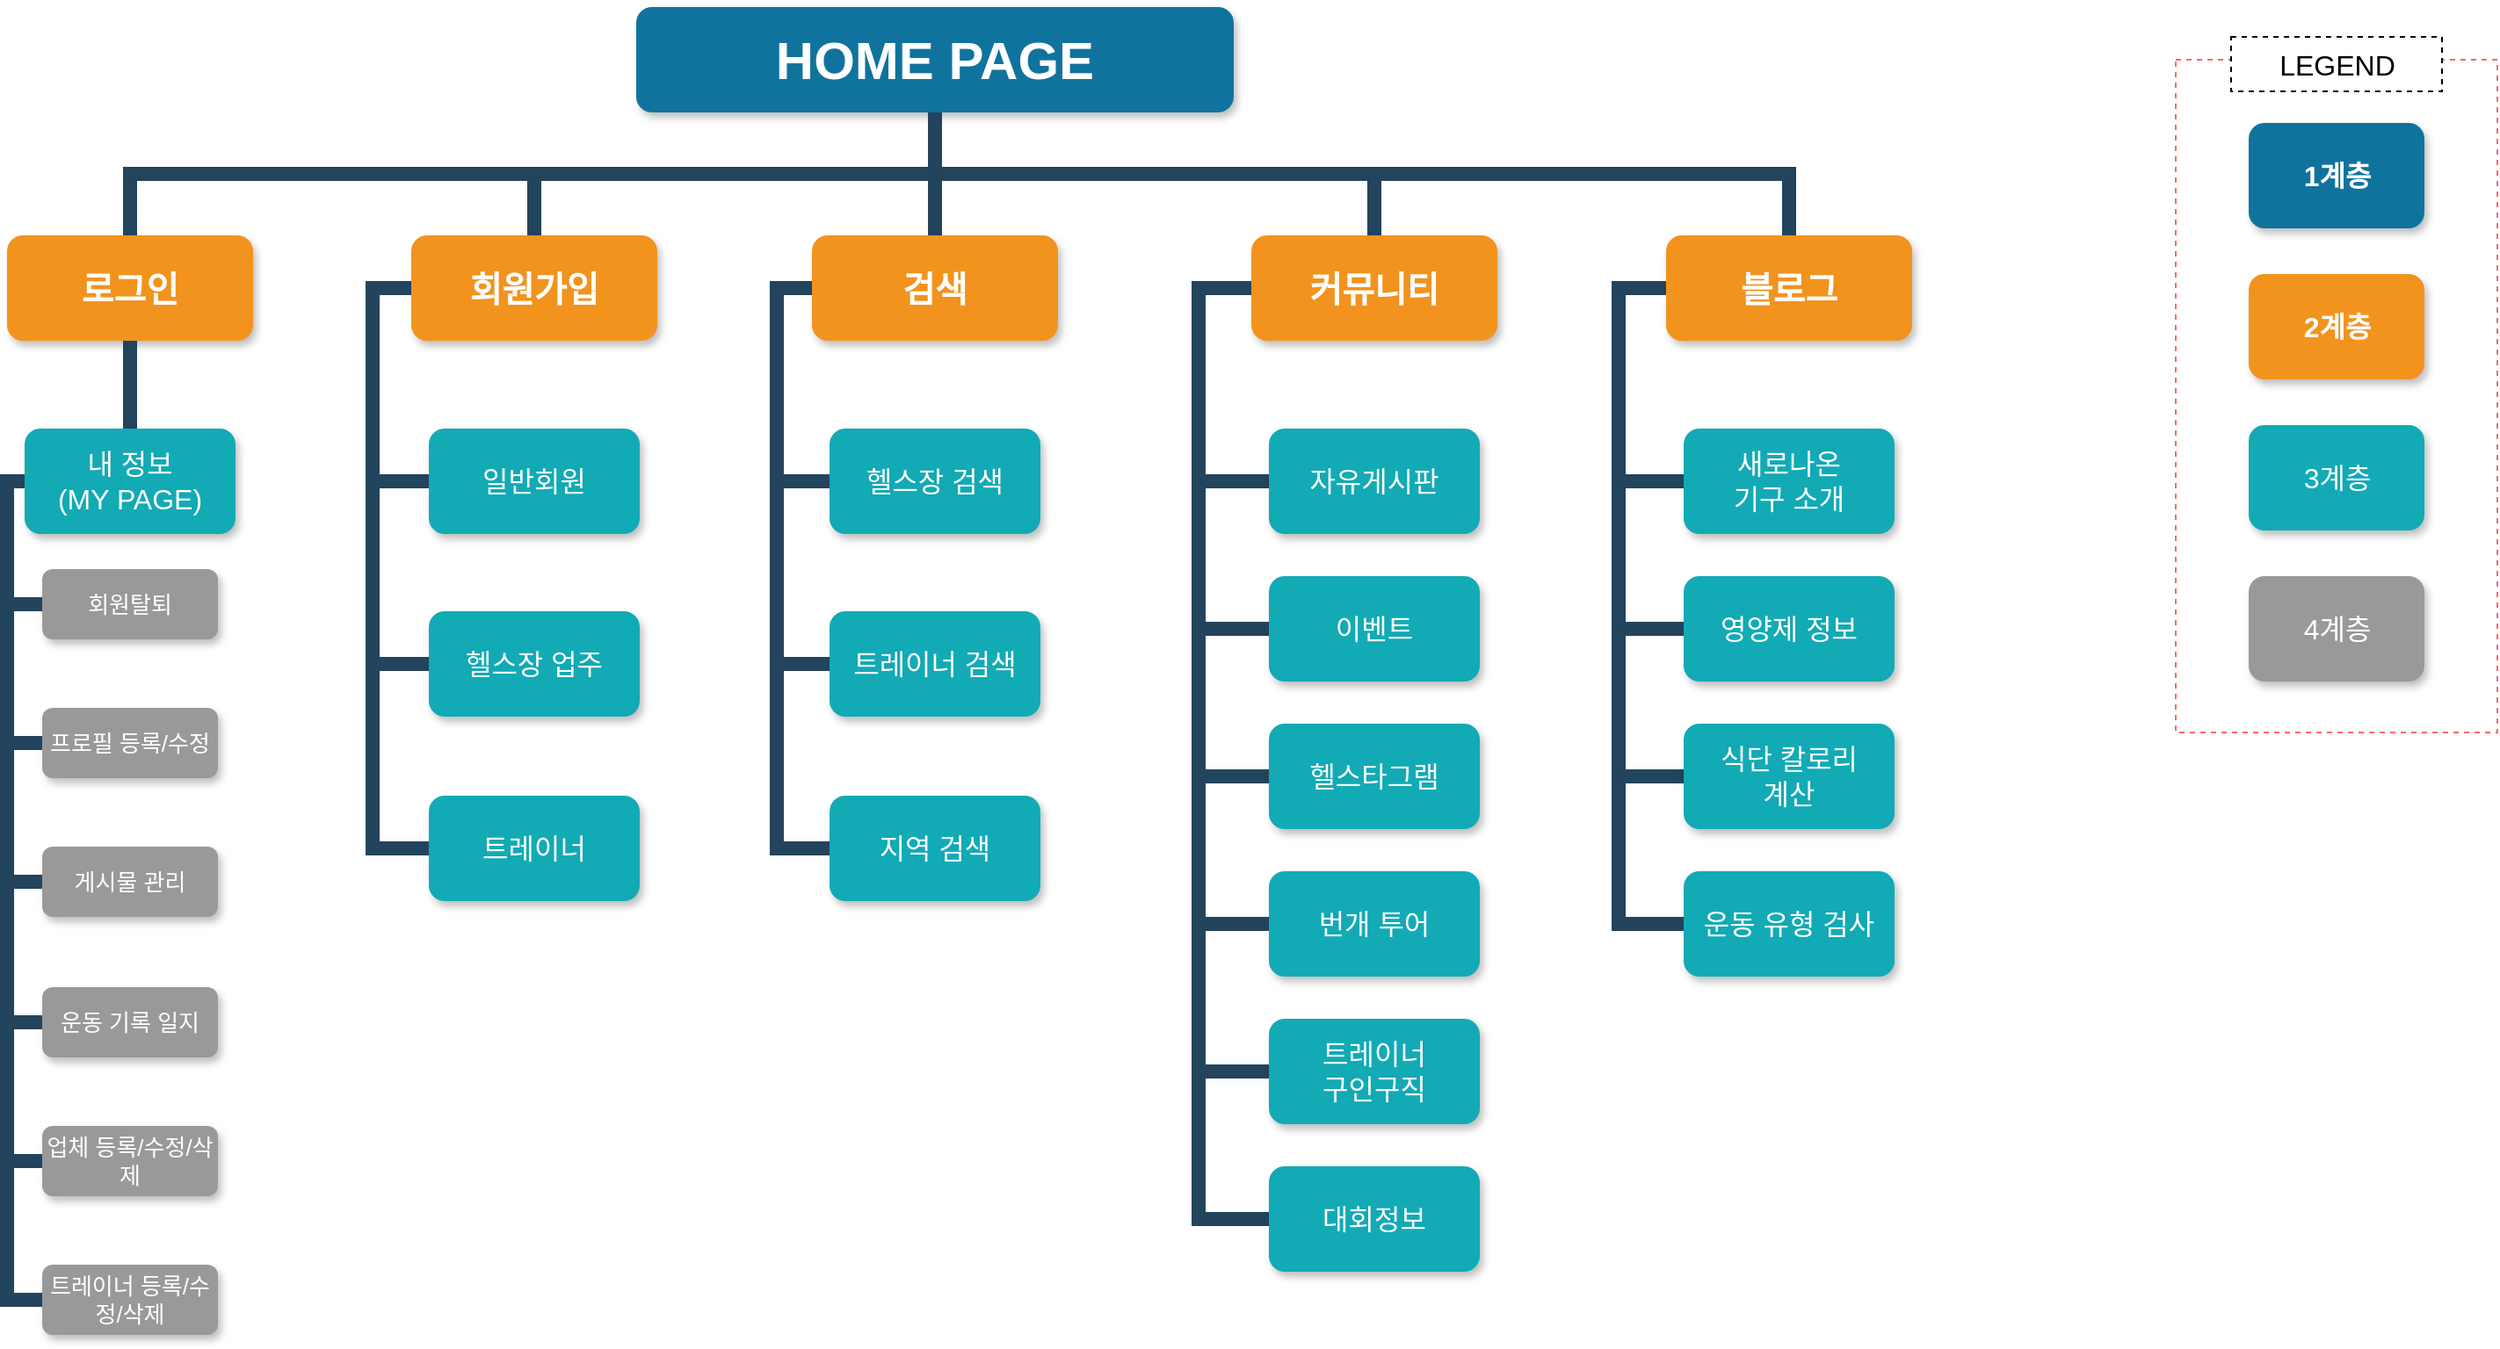 <mxfile version="15.7.3" type="github" pages="2">
  <diagram name="Page-1" id="64c3da0e-402f-94eb-ee01-a36477274f13">
    <mxGraphModel dx="1274" dy="2109" grid="0" gridSize="10" guides="1" tooltips="1" connect="1" arrows="1" fold="1" page="1" pageScale="1" pageWidth="1169" pageHeight="826" background="none" math="0" shadow="0">
      <root>
        <mxCell id="0" />
        <mxCell id="1" parent="0" />
        <mxCell id="2" value="HOME PAGE" style="whiteSpace=wrap;rounded=1;shadow=1;fillColor=#10739E;strokeColor=none;fontColor=#FFFFFF;fontStyle=1;fontSize=30;" parent="1" vertex="1">
          <mxGeometry x="398" y="35" width="340" height="60" as="geometry" />
        </mxCell>
        <mxCell id="229" value="" style="edgeStyle=elbowEdgeStyle;elbow=vertical;rounded=0;fontColor=#000000;endArrow=none;endFill=0;strokeWidth=8;strokeColor=#23445D;" parent="1" source="2" target="3" edge="1">
          <mxGeometry x="40" y="35" width="100" height="100" as="geometry">
            <mxPoint x="170" y="135" as="sourcePoint" />
            <mxPoint x="270" y="35" as="targetPoint" />
          </mxGeometry>
        </mxCell>
        <mxCell id="230" value="" style="edgeStyle=elbowEdgeStyle;elbow=vertical;rounded=0;fontColor=#000000;endArrow=none;endFill=0;strokeWidth=8;strokeColor=#23445D;" parent="1" source="2" target="4" edge="1">
          <mxGeometry x="8" y="35" width="100" height="100" as="geometry">
            <mxPoint x="148" y="145" as="sourcePoint" />
            <mxPoint x="248" y="45" as="targetPoint" />
          </mxGeometry>
        </mxCell>
        <mxCell id="231" value="" style="edgeStyle=elbowEdgeStyle;elbow=vertical;rounded=0;fontColor=#000000;endArrow=none;endFill=0;strokeWidth=8;strokeColor=#23445D;" parent="1" source="2" target="6" edge="1">
          <mxGeometry x="8" y="35" width="100" height="100" as="geometry">
            <mxPoint x="158" y="155" as="sourcePoint" />
            <mxPoint x="258" y="55" as="targetPoint" />
          </mxGeometry>
        </mxCell>
        <mxCell id="232" value="" style="edgeStyle=elbowEdgeStyle;elbow=vertical;rounded=0;fontColor=#000000;endArrow=none;endFill=0;strokeWidth=8;strokeColor=#23445D;" parent="1" source="2" target="7" edge="1">
          <mxGeometry x="8" y="35" width="100" height="100" as="geometry">
            <mxPoint x="168" y="165" as="sourcePoint" />
            <mxPoint x="268" y="65" as="targetPoint" />
          </mxGeometry>
        </mxCell>
        <mxCell id="233" value="" style="edgeStyle=elbowEdgeStyle;elbow=vertical;rounded=0;fontColor=#000000;endArrow=none;endFill=0;strokeWidth=8;strokeColor=#23445D;" parent="1" source="2" target="8" edge="1">
          <mxGeometry x="8" y="35" width="100" height="100" as="geometry">
            <mxPoint x="178" y="175" as="sourcePoint" />
            <mxPoint x="278" y="75" as="targetPoint" />
          </mxGeometry>
        </mxCell>
        <mxCell id="jsKrFUnNUoFfjtstZBAS-243" value="" style="group" vertex="1" connectable="0" parent="1">
          <mxGeometry x="40" y="165.0" width="140" height="626.0" as="geometry" />
        </mxCell>
        <mxCell id="3" value="로그인" style="whiteSpace=wrap;rounded=1;fillColor=#F2931E;strokeColor=none;shadow=1;fontColor=#FFFFFF;fontStyle=1;fontSize=20;" parent="jsKrFUnNUoFfjtstZBAS-243" vertex="1">
          <mxGeometry width="140" height="60" as="geometry" />
        </mxCell>
        <mxCell id="10" value="내 정보&#xa;(MY PAGE)" style="whiteSpace=wrap;rounded=1;fillColor=#12AAB5;strokeColor=none;shadow=1;fontColor=#FFFFFF;fontSize=16;" parent="jsKrFUnNUoFfjtstZBAS-243" vertex="1">
          <mxGeometry x="10" y="110.0" width="120" height="60" as="geometry" />
        </mxCell>
        <mxCell id="23" value="회원탈퇴" style="whiteSpace=wrap;rounded=1;fillColor=#999999;strokeColor=none;shadow=1;fontColor=#FFFFFF;fontStyle=0;fontSize=13;" parent="jsKrFUnNUoFfjtstZBAS-243" vertex="1">
          <mxGeometry x="20" y="190.0" width="100" height="40" as="geometry" />
        </mxCell>
        <mxCell id="24" value="프로필 등록/수정" style="whiteSpace=wrap;rounded=1;fillColor=#999999;strokeColor=none;shadow=1;fontColor=#FFFFFF;fontStyle=0;fontSize=13;" parent="jsKrFUnNUoFfjtstZBAS-243" vertex="1">
          <mxGeometry x="20" y="269.0" width="100" height="40" as="geometry" />
        </mxCell>
        <mxCell id="25" value="게시물 관리" style="whiteSpace=wrap;rounded=1;fillColor=#999999;strokeColor=none;shadow=1;fontColor=#FFFFFF;fontStyle=0;fontSize=13;" parent="jsKrFUnNUoFfjtstZBAS-243" vertex="1">
          <mxGeometry x="20" y="348.0" width="100" height="40" as="geometry" />
        </mxCell>
        <mxCell id="26" value="운동 기록 일지" style="whiteSpace=wrap;rounded=1;fillColor=#999999;strokeColor=none;shadow=1;fontColor=#FFFFFF;fontStyle=0;fontSize=13;" parent="jsKrFUnNUoFfjtstZBAS-243" vertex="1">
          <mxGeometry x="20" y="428.0" width="100" height="40" as="geometry" />
        </mxCell>
        <mxCell id="27" value="업체 등록/수정/삭제" style="whiteSpace=wrap;rounded=1;fillColor=#999999;strokeColor=none;shadow=1;fontColor=#FFFFFF;fontStyle=0;fontSize=13;" parent="jsKrFUnNUoFfjtstZBAS-243" vertex="1">
          <mxGeometry x="20" y="507.0" width="100" height="40" as="geometry" />
        </mxCell>
        <mxCell id="103" value="" style="edgeStyle=elbowEdgeStyle;elbow=vertical;rounded=0;fontColor=#000000;endArrow=none;endFill=0;strokeWidth=8;strokeColor=#23445D;" parent="jsKrFUnNUoFfjtstZBAS-243" source="3" target="10" edge="1">
          <mxGeometry x="320" y="170.0" width="100" height="100" as="geometry">
            <mxPoint x="-140" y="120.0" as="sourcePoint" />
            <mxPoint x="-40" y="20.0" as="targetPoint" />
          </mxGeometry>
        </mxCell>
        <mxCell id="9OUrm7MxRyDZbP5OYTRy-234" value="트레이너 등록/수정/삭제" style="whiteSpace=wrap;rounded=1;fillColor=#999999;strokeColor=none;shadow=1;fontColor=#FFFFFF;fontStyle=0;fontSize=13;" vertex="1" parent="jsKrFUnNUoFfjtstZBAS-243">
          <mxGeometry x="20" y="586.0" width="100" height="40" as="geometry" />
        </mxCell>
        <mxCell id="105" value="" style="edgeStyle=elbowEdgeStyle;elbow=horizontal;rounded=0;fontColor=#000000;endArrow=none;endFill=0;strokeWidth=8;strokeColor=#23445D;" parent="jsKrFUnNUoFfjtstZBAS-243" source="10" target="23" edge="1">
          <mxGeometry x="320" y="170.0" width="100" height="100" as="geometry">
            <mxPoint x="-40" y="280.0" as="sourcePoint" />
            <mxPoint x="60" y="180.0" as="targetPoint" />
            <Array as="points">
              <mxPoint y="180.0" />
            </Array>
          </mxGeometry>
        </mxCell>
        <mxCell id="106" value="" style="edgeStyle=elbowEdgeStyle;elbow=horizontal;rounded=0;fontColor=#000000;endArrow=none;endFill=0;strokeWidth=8;strokeColor=#23445D;" parent="jsKrFUnNUoFfjtstZBAS-243" source="10" target="24" edge="1">
          <mxGeometry x="320" y="170.0" width="100" height="100" as="geometry">
            <mxPoint x="30" y="140.0" as="sourcePoint" />
            <mxPoint x="30" y="240.0" as="targetPoint" />
            <Array as="points">
              <mxPoint y="200.0" />
            </Array>
          </mxGeometry>
        </mxCell>
        <mxCell id="110" value="" style="edgeStyle=elbowEdgeStyle;elbow=horizontal;rounded=0;fontColor=#000000;endArrow=none;endFill=0;strokeWidth=8;strokeColor=#23445D;" parent="jsKrFUnNUoFfjtstZBAS-243" source="10" target="25" edge="1">
          <mxGeometry x="320" y="170.0" width="100" height="100" as="geometry">
            <mxPoint x="60" y="170.0" as="sourcePoint" />
            <mxPoint x="60" y="270.0" as="targetPoint" />
            <Array as="points">
              <mxPoint y="230.0" />
            </Array>
          </mxGeometry>
        </mxCell>
        <mxCell id="109" value="" style="edgeStyle=elbowEdgeStyle;elbow=horizontal;rounded=0;fontColor=#000000;endArrow=none;endFill=0;strokeWidth=8;strokeColor=#23445D;" parent="jsKrFUnNUoFfjtstZBAS-243" source="10" target="26" edge="1">
          <mxGeometry x="320" y="170.0" width="100" height="100" as="geometry">
            <mxPoint x="50" y="160.0" as="sourcePoint" />
            <mxPoint x="50" y="260.0" as="targetPoint" />
            <Array as="points">
              <mxPoint y="210.0" />
            </Array>
          </mxGeometry>
        </mxCell>
        <mxCell id="107" value="" style="edgeStyle=elbowEdgeStyle;elbow=horizontal;rounded=0;fontColor=#000000;endArrow=none;endFill=0;strokeWidth=8;strokeColor=#23445D;" parent="jsKrFUnNUoFfjtstZBAS-243" source="10" target="27" edge="1">
          <mxGeometry x="320" y="170.0" width="100" height="100" as="geometry">
            <mxPoint x="30" y="140.0" as="sourcePoint" />
            <mxPoint x="30" y="240.0" as="targetPoint" />
            <Array as="points">
              <mxPoint y="340.0" />
            </Array>
          </mxGeometry>
        </mxCell>
        <mxCell id="9OUrm7MxRyDZbP5OYTRy-235" value="" style="edgeStyle=elbowEdgeStyle;elbow=horizontal;rounded=0;fontColor=#000000;endArrow=none;endFill=0;strokeWidth=8;strokeColor=#23445D;exitX=0;exitY=0.5;exitDx=0;exitDy=0;entryX=0;entryY=0.5;entryDx=0;entryDy=0;" edge="1" parent="jsKrFUnNUoFfjtstZBAS-243" source="10" target="9OUrm7MxRyDZbP5OYTRy-234">
          <mxGeometry x="320" y="170.0" width="100" height="100" as="geometry">
            <mxPoint x="20.0" y="176.0" as="sourcePoint" />
            <mxPoint x="20.0" y="596.0" as="targetPoint" />
            <Array as="points">
              <mxPoint y="396.0" />
            </Array>
          </mxGeometry>
        </mxCell>
        <mxCell id="jsKrFUnNUoFfjtstZBAS-244" value="" style="group" vertex="1" connectable="0" parent="1">
          <mxGeometry x="248" y="165.0" width="162" height="379.0" as="geometry" />
        </mxCell>
        <mxCell id="4" value="회원가입" style="whiteSpace=wrap;rounded=1;fillColor=#F2931E;strokeColor=none;shadow=1;fontColor=#FFFFFF;fontStyle=1;fontSize=20;" parent="jsKrFUnNUoFfjtstZBAS-244" vertex="1">
          <mxGeometry x="22" width="140" height="60" as="geometry" />
        </mxCell>
        <mxCell id="43" value="일반회원" style="whiteSpace=wrap;rounded=1;fillColor=#12AAB5;strokeColor=none;shadow=1;fontColor=#FFFFFF;fontSize=16;" parent="jsKrFUnNUoFfjtstZBAS-244" vertex="1">
          <mxGeometry x="32" y="110.0" width="120" height="60" as="geometry" />
        </mxCell>
        <mxCell id="44" value="트레이너" style="whiteSpace=wrap;rounded=1;fillColor=#12AAB5;strokeColor=none;shadow=1;fontColor=#FFFFFF;fontSize=16;" parent="jsKrFUnNUoFfjtstZBAS-244" vertex="1">
          <mxGeometry x="32" y="319.0" width="120" height="60" as="geometry" />
        </mxCell>
        <mxCell id="116" value="" style="edgeStyle=elbowEdgeStyle;elbow=vertical;rounded=0;fontColor=#000000;endArrow=none;endFill=0;strokeWidth=8;strokeColor=#23445D;exitX=0;exitY=0.5;exitDx=0;exitDy=0;entryX=0;entryY=0.5;entryDx=0;entryDy=0;" parent="jsKrFUnNUoFfjtstZBAS-244" source="4" target="43" edge="1">
          <mxGeometry width="100" height="100" as="geometry">
            <mxPoint x="-218" y="70.0" as="sourcePoint" />
            <mxPoint x="-318" y="140.0" as="targetPoint" />
            <Array as="points">
              <mxPoint y="85.0" />
            </Array>
          </mxGeometry>
        </mxCell>
        <mxCell id="117" value="" style="edgeStyle=elbowEdgeStyle;elbow=vertical;rounded=0;fontColor=#000000;endArrow=none;endFill=0;strokeWidth=8;strokeColor=#23445D;exitX=0;exitY=0.5;exitDx=0;exitDy=0;entryX=0;entryY=0.5;entryDx=0;entryDy=0;" parent="jsKrFUnNUoFfjtstZBAS-244" source="4" target="44" edge="1">
          <mxGeometry width="100" height="100" as="geometry">
            <mxPoint x="-218" y="70.0" as="sourcePoint" />
            <mxPoint x="-118" y="140.0" as="targetPoint" />
            <Array as="points">
              <mxPoint y="200.0" />
            </Array>
          </mxGeometry>
        </mxCell>
        <mxCell id="9OUrm7MxRyDZbP5OYTRy-240" value="헬스장 업주" style="whiteSpace=wrap;rounded=1;fillColor=#12AAB5;strokeColor=none;shadow=1;fontColor=#FFFFFF;fontSize=16;" vertex="1" parent="jsKrFUnNUoFfjtstZBAS-244">
          <mxGeometry x="32" y="214.0" width="120" height="60" as="geometry" />
        </mxCell>
        <mxCell id="9OUrm7MxRyDZbP5OYTRy-242" value="" style="edgeStyle=elbowEdgeStyle;elbow=vertical;rounded=0;fontColor=#000000;endArrow=none;endFill=0;strokeWidth=8;strokeColor=#23445D;exitX=0;exitY=0.5;exitDx=0;exitDy=0;entryX=0;entryY=0.5;entryDx=0;entryDy=0;" edge="1" parent="jsKrFUnNUoFfjtstZBAS-244" source="4" target="9OUrm7MxRyDZbP5OYTRy-240">
          <mxGeometry width="100" height="100" as="geometry">
            <mxPoint x="102" y="70.0" as="sourcePoint" />
            <mxPoint x="252.0" y="140.0" as="targetPoint" />
            <Array as="points">
              <mxPoint y="138.0" />
            </Array>
          </mxGeometry>
        </mxCell>
        <mxCell id="jsKrFUnNUoFfjtstZBAS-245" value="" style="group" vertex="1" connectable="0" parent="1">
          <mxGeometry x="477" y="165.0" width="161" height="379.0" as="geometry" />
        </mxCell>
        <mxCell id="6" value="검색" style="whiteSpace=wrap;rounded=1;fillColor=#F2931E;strokeColor=none;shadow=1;fontColor=#FFFFFF;fontStyle=1;fontSize=20;" parent="jsKrFUnNUoFfjtstZBAS-245" vertex="1">
          <mxGeometry x="21" width="140" height="60" as="geometry" />
        </mxCell>
        <mxCell id="133" value="헬스장 검색" style="whiteSpace=wrap;rounded=1;fillColor=#12AAB5;strokeColor=none;shadow=1;fontColor=#FFFFFF;fontSize=16;" parent="jsKrFUnNUoFfjtstZBAS-245" vertex="1">
          <mxGeometry x="31" y="110.0" width="120" height="60" as="geometry" />
        </mxCell>
        <mxCell id="134" value="지역 검색" style="whiteSpace=wrap;rounded=1;fillColor=#12AAB5;strokeColor=none;shadow=1;fontColor=#FFFFFF;fontSize=16;" parent="jsKrFUnNUoFfjtstZBAS-245" vertex="1">
          <mxGeometry x="31" y="319.0" width="120" height="60" as="geometry" />
        </mxCell>
        <mxCell id="221" value="" style="edgeStyle=elbowEdgeStyle;elbow=vertical;rounded=0;fontColor=#000000;endArrow=none;endFill=0;strokeWidth=8;strokeColor=#23445D;entryX=0;entryY=0.5;entryDx=0;entryDy=0;exitX=0;exitY=0.5;exitDx=0;exitDy=0;" parent="jsKrFUnNUoFfjtstZBAS-245" source="6" target="133" edge="1">
          <mxGeometry width="100" height="100" relative="1" as="geometry">
            <mxPoint x="-99" y="100.0" as="sourcePoint" />
            <mxPoint x="1" y="1.99e-13" as="targetPoint" />
            <Array as="points">
              <mxPoint x="1" y="80.0" />
              <mxPoint y="90.0" />
            </Array>
          </mxGeometry>
        </mxCell>
        <mxCell id="222" value="" style="edgeStyle=elbowEdgeStyle;elbow=vertical;rounded=0;fontColor=#000000;endArrow=none;endFill=0;strokeWidth=8;strokeColor=#23445D;exitX=0;exitY=0.5;exitDx=0;exitDy=0;entryX=0;entryY=0.5;entryDx=0;entryDy=0;" parent="jsKrFUnNUoFfjtstZBAS-245" source="6" target="134" edge="1">
          <mxGeometry width="100" height="100" relative="1" as="geometry">
            <mxPoint x="151" y="110.0" as="sourcePoint" />
            <mxPoint x="251" y="10.0" as="targetPoint" />
            <Array as="points">
              <mxPoint x="1" y="160.0" />
              <mxPoint x="1" y="169.0" />
            </Array>
          </mxGeometry>
        </mxCell>
        <mxCell id="9OUrm7MxRyDZbP5OYTRy-247" value="트레이너 검색" style="whiteSpace=wrap;rounded=1;fillColor=#12AAB5;strokeColor=none;shadow=1;fontColor=#FFFFFF;fontSize=16;" vertex="1" parent="jsKrFUnNUoFfjtstZBAS-245">
          <mxGeometry x="31" y="214.0" width="120" height="60" as="geometry" />
        </mxCell>
        <mxCell id="9OUrm7MxRyDZbP5OYTRy-248" value="" style="edgeStyle=elbowEdgeStyle;elbow=vertical;rounded=0;fontColor=#000000;endArrow=none;endFill=0;strokeWidth=8;strokeColor=#23445D;exitX=0;exitY=0.5;exitDx=0;exitDy=0;entryX=0;entryY=0.5;entryDx=0;entryDy=0;" edge="1" parent="jsKrFUnNUoFfjtstZBAS-245" source="6" target="9OUrm7MxRyDZbP5OYTRy-247">
          <mxGeometry width="100" height="100" relative="1" as="geometry">
            <mxPoint x="61" y="60.0" as="sourcePoint" />
            <mxPoint x="61.0" y="130.0" as="targetPoint" />
            <Array as="points">
              <mxPoint x="1" y="120.0" />
              <mxPoint x="1" y="62.0" />
              <mxPoint y="91.0" />
              <mxPoint y="98.0" />
              <mxPoint y="132.0" />
            </Array>
          </mxGeometry>
        </mxCell>
        <mxCell id="jsKrFUnNUoFfjtstZBAS-246" value="" style="group" vertex="1" connectable="0" parent="1">
          <mxGeometry x="718" y="165.0" width="170" height="590.0" as="geometry" />
        </mxCell>
        <mxCell id="7" value="커뮤니티" style="whiteSpace=wrap;rounded=1;fillColor=#F2931E;strokeColor=none;shadow=1;fontColor=#FFFFFF;fontStyle=1;fontSize=20;" parent="jsKrFUnNUoFfjtstZBAS-246" vertex="1">
          <mxGeometry x="30" width="140" height="60" as="geometry" />
        </mxCell>
        <mxCell id="167" value="" style="edgeStyle=elbowEdgeStyle;elbow=horizontal;rounded=0;fontColor=#000000;endArrow=none;endFill=0;strokeWidth=8;strokeColor=#23445D;entryX=0;entryY=0.5;entryDx=0;entryDy=0;exitX=0;exitY=0.5;exitDx=0;exitDy=0;" parent="jsKrFUnNUoFfjtstZBAS-246" source="7" target="9OUrm7MxRyDZbP5OYTRy-249" edge="1">
          <mxGeometry width="100" height="100" as="geometry">
            <mxPoint x="20" y="160.0" as="sourcePoint" />
            <mxPoint x="40" y="260.0" as="targetPoint" />
            <Array as="points">
              <mxPoint y="200.0" />
            </Array>
          </mxGeometry>
        </mxCell>
        <mxCell id="168" value="" style="edgeStyle=elbowEdgeStyle;elbow=horizontal;rounded=0;fontColor=#000000;endArrow=none;endFill=0;strokeWidth=8;strokeColor=#23445D;entryX=0;entryY=0.5;entryDx=0;entryDy=0;exitX=0;exitY=0.5;exitDx=0;exitDy=0;" parent="jsKrFUnNUoFfjtstZBAS-246" source="7" target="9OUrm7MxRyDZbP5OYTRy-253" edge="1">
          <mxGeometry width="100" height="100" as="geometry">
            <mxPoint x="30" y="160.0" as="sourcePoint" />
            <mxPoint x="40" y="340.0" as="targetPoint" />
            <Array as="points">
              <mxPoint y="250.0" />
            </Array>
          </mxGeometry>
        </mxCell>
        <mxCell id="169" value="" style="edgeStyle=elbowEdgeStyle;elbow=horizontal;rounded=0;fontColor=#000000;endArrow=none;endFill=0;strokeWidth=8;strokeColor=#23445D;exitX=0;exitY=0.5;exitDx=0;exitDy=0;entryX=0;entryY=0.5;entryDx=0;entryDy=0;" parent="jsKrFUnNUoFfjtstZBAS-246" source="7" target="9OUrm7MxRyDZbP5OYTRy-252" edge="1">
          <mxGeometry width="100" height="100" as="geometry">
            <mxPoint x="30" y="160.0" as="sourcePoint" />
            <mxPoint x="40" y="580.0" as="targetPoint" />
            <Array as="points">
              <mxPoint y="380.0" />
            </Array>
          </mxGeometry>
        </mxCell>
        <mxCell id="170" value="" style="edgeStyle=elbowEdgeStyle;elbow=horizontal;rounded=0;fontColor=#000000;endArrow=none;endFill=0;strokeWidth=8;strokeColor=#23445D;exitX=0;exitY=0.5;exitDx=0;exitDy=0;entryX=0;entryY=0.5;entryDx=0;entryDy=0;" parent="jsKrFUnNUoFfjtstZBAS-246" source="7" target="9OUrm7MxRyDZbP5OYTRy-251" edge="1">
          <mxGeometry width="100" height="100" as="geometry">
            <mxPoint x="30" y="160.0" as="sourcePoint" />
            <mxPoint x="40" y="500.0" as="targetPoint" />
            <Array as="points">
              <mxPoint y="330.0" />
            </Array>
          </mxGeometry>
        </mxCell>
        <mxCell id="171" value="" style="edgeStyle=elbowEdgeStyle;elbow=horizontal;rounded=0;fontColor=#000000;endArrow=none;endFill=0;strokeWidth=8;strokeColor=#23445D;exitX=0;exitY=0.5;exitDx=0;exitDy=0;entryX=0;entryY=0.5;entryDx=0;entryDy=0;" parent="jsKrFUnNUoFfjtstZBAS-246" source="7" target="9OUrm7MxRyDZbP5OYTRy-250" edge="1">
          <mxGeometry width="100" height="100" as="geometry">
            <mxPoint x="30" y="160.0" as="sourcePoint" />
            <mxPoint x="40" y="420.0" as="targetPoint" />
            <Array as="points">
              <mxPoint y="300.0" />
            </Array>
          </mxGeometry>
        </mxCell>
        <mxCell id="223" value="" style="edgeStyle=elbowEdgeStyle;elbow=vertical;rounded=0;fontColor=#000000;endArrow=none;endFill=0;strokeWidth=8;strokeColor=#23445D;exitX=0;exitY=0.5;exitDx=0;exitDy=0;entryX=0;entryY=0.5;entryDx=0;entryDy=0;" parent="jsKrFUnNUoFfjtstZBAS-246" source="7" target="155" edge="1">
          <mxGeometry width="100" height="100" as="geometry">
            <mxPoint x="100" y="130.0" as="sourcePoint" />
            <mxPoint y="20.0" as="targetPoint" />
            <Array as="points">
              <mxPoint y="90.0" />
            </Array>
          </mxGeometry>
        </mxCell>
        <mxCell id="155" value="자유게시판" style="whiteSpace=wrap;rounded=1;fillColor=#12AAB5;strokeColor=none;shadow=1;fontColor=#FFFFFF;fontSize=16;" parent="jsKrFUnNUoFfjtstZBAS-246" vertex="1">
          <mxGeometry x="40" y="110.0" width="120" height="60" as="geometry" />
        </mxCell>
        <mxCell id="9OUrm7MxRyDZbP5OYTRy-249" value="이벤트" style="whiteSpace=wrap;rounded=1;fillColor=#12AAB5;strokeColor=none;shadow=1;fontColor=#FFFFFF;fontSize=16;" vertex="1" parent="jsKrFUnNUoFfjtstZBAS-246">
          <mxGeometry x="40" y="194.0" width="120" height="60" as="geometry" />
        </mxCell>
        <mxCell id="9OUrm7MxRyDZbP5OYTRy-250" value="번개 투어" style="whiteSpace=wrap;rounded=1;fillColor=#12AAB5;strokeColor=none;shadow=1;fontColor=#FFFFFF;fontSize=16;" vertex="1" parent="jsKrFUnNUoFfjtstZBAS-246">
          <mxGeometry x="40" y="362.0" width="120" height="60" as="geometry" />
        </mxCell>
        <mxCell id="9OUrm7MxRyDZbP5OYTRy-251" value="트레이너&#xa;구인구직" style="whiteSpace=wrap;rounded=1;fillColor=#12AAB5;strokeColor=none;shadow=1;fontColor=#FFFFFF;fontSize=16;" vertex="1" parent="jsKrFUnNUoFfjtstZBAS-246">
          <mxGeometry x="40" y="446.0" width="120" height="60" as="geometry" />
        </mxCell>
        <mxCell id="9OUrm7MxRyDZbP5OYTRy-252" value="대회정보" style="whiteSpace=wrap;rounded=1;fillColor=#12AAB5;strokeColor=none;shadow=1;fontColor=#FFFFFF;fontSize=16;" vertex="1" parent="jsKrFUnNUoFfjtstZBAS-246">
          <mxGeometry x="40" y="530.0" width="120" height="60" as="geometry" />
        </mxCell>
        <mxCell id="9OUrm7MxRyDZbP5OYTRy-253" value="헬스타그램" style="whiteSpace=wrap;rounded=1;fillColor=#12AAB5;strokeColor=none;shadow=1;fontColor=#FFFFFF;fontSize=16;" vertex="1" parent="jsKrFUnNUoFfjtstZBAS-246">
          <mxGeometry x="40" y="278.0" width="120" height="60" as="geometry" />
        </mxCell>
        <mxCell id="jsKrFUnNUoFfjtstZBAS-258" value="" style="group" vertex="1" connectable="0" parent="1">
          <mxGeometry x="1274" y="52" width="183" height="396" as="geometry" />
        </mxCell>
        <mxCell id="jsKrFUnNUoFfjtstZBAS-251" value="1계층" style="whiteSpace=wrap;rounded=1;shadow=1;fillColor=#10739E;strokeColor=none;fontColor=#FFFFFF;fontStyle=1;fontSize=16;" vertex="1" parent="jsKrFUnNUoFfjtstZBAS-258">
          <mxGeometry x="41.5" y="49" width="100" height="60" as="geometry" />
        </mxCell>
        <mxCell id="jsKrFUnNUoFfjtstZBAS-252" value="2계층" style="whiteSpace=wrap;rounded=1;fillColor=#F2931E;strokeColor=none;shadow=1;fontColor=#FFFFFF;fontStyle=1;fontSize=16;" vertex="1" parent="jsKrFUnNUoFfjtstZBAS-258">
          <mxGeometry x="41.5" y="135" width="100" height="60" as="geometry" />
        </mxCell>
        <mxCell id="jsKrFUnNUoFfjtstZBAS-253" value="3계층" style="whiteSpace=wrap;rounded=1;fillColor=#12AAB5;strokeColor=none;shadow=1;fontColor=#FFFFFF;fontSize=16;" vertex="1" parent="jsKrFUnNUoFfjtstZBAS-258">
          <mxGeometry x="41.5" y="221" width="100" height="60" as="geometry" />
        </mxCell>
        <mxCell id="jsKrFUnNUoFfjtstZBAS-255" value="4계층" style="whiteSpace=wrap;rounded=1;fillColor=#999999;strokeColor=none;shadow=1;fontColor=#FFFFFF;fontStyle=0;fontSize=16;" vertex="1" parent="jsKrFUnNUoFfjtstZBAS-258">
          <mxGeometry x="41.5" y="307.0" width="100" height="60" as="geometry" />
        </mxCell>
        <mxCell id="jsKrFUnNUoFfjtstZBAS-256" value="" style="rounded=0;whiteSpace=wrap;html=1;fontSize=16;fillColor=none;dashed=1;strokeColor=#FF6666;" vertex="1" parent="jsKrFUnNUoFfjtstZBAS-258">
          <mxGeometry y="13" width="183" height="383" as="geometry" />
        </mxCell>
        <mxCell id="jsKrFUnNUoFfjtstZBAS-257" value="LEGEND" style="rounded=0;whiteSpace=wrap;html=1;dashed=1;fontSize=16;fillColor=default;" vertex="1" parent="jsKrFUnNUoFfjtstZBAS-258">
          <mxGeometry x="31.5" width="120" height="31" as="geometry" />
        </mxCell>
        <mxCell id="jsKrFUnNUoFfjtstZBAS-260" value="" style="group" vertex="1" connectable="0" parent="1">
          <mxGeometry x="957" y="165.0" width="167" height="422.0" as="geometry" />
        </mxCell>
        <mxCell id="8" value="블로그" style="whiteSpace=wrap;rounded=1;fillColor=#F2931E;strokeColor=none;shadow=1;fontColor=#FFFFFF;fontStyle=1;fontSize=20;" parent="jsKrFUnNUoFfjtstZBAS-260" vertex="1">
          <mxGeometry x="27" width="140" height="60" as="geometry" />
        </mxCell>
        <mxCell id="9OUrm7MxRyDZbP5OYTRy-255" value="" style="edgeStyle=elbowEdgeStyle;elbow=horizontal;rounded=0;fontColor=#000000;endArrow=none;endFill=0;strokeWidth=8;strokeColor=#23445D;entryX=0;entryY=0.5;entryDx=0;entryDy=0;exitX=0;exitY=0.5;exitDx=0;exitDy=0;" edge="1" parent="jsKrFUnNUoFfjtstZBAS-260" target="9OUrm7MxRyDZbP5OYTRy-263" source="8">
          <mxGeometry x="-320" width="100" height="100" as="geometry">
            <mxPoint x="80" y="30.0" as="sourcePoint" />
            <mxPoint x="40" y="280.0" as="targetPoint" />
            <Array as="points">
              <mxPoint y="220.0" />
            </Array>
          </mxGeometry>
        </mxCell>
        <mxCell id="9OUrm7MxRyDZbP5OYTRy-256" value="" style="edgeStyle=elbowEdgeStyle;elbow=horizontal;rounded=0;fontColor=#000000;endArrow=none;endFill=0;strokeWidth=8;strokeColor=#23445D;entryX=0;entryY=0.5;entryDx=0;entryDy=0;exitX=0;exitY=0.5;exitDx=0;exitDy=0;" edge="1" parent="jsKrFUnNUoFfjtstZBAS-260" target="9OUrm7MxRyDZbP5OYTRy-267" source="8">
          <mxGeometry x="-320" width="100" height="100" as="geometry">
            <mxPoint x="80" y="30.0" as="sourcePoint" />
            <mxPoint x="40" y="360.0" as="targetPoint" />
            <Array as="points">
              <mxPoint y="270.0" />
            </Array>
          </mxGeometry>
        </mxCell>
        <mxCell id="9OUrm7MxRyDZbP5OYTRy-259" value="" style="edgeStyle=elbowEdgeStyle;elbow=horizontal;rounded=0;fontColor=#000000;endArrow=none;endFill=0;strokeWidth=8;strokeColor=#23445D;entryX=0;entryY=0.5;entryDx=0;entryDy=0;exitX=0;exitY=0.5;exitDx=0;exitDy=0;" edge="1" parent="jsKrFUnNUoFfjtstZBAS-260" target="9OUrm7MxRyDZbP5OYTRy-264" source="8">
          <mxGeometry x="-320" width="100" height="100" as="geometry">
            <mxPoint x="80" y="30.0" as="sourcePoint" />
            <mxPoint x="40" y="440.0" as="targetPoint" />
            <Array as="points">
              <mxPoint y="320.0" />
            </Array>
          </mxGeometry>
        </mxCell>
        <mxCell id="9OUrm7MxRyDZbP5OYTRy-260" value="" style="edgeStyle=elbowEdgeStyle;elbow=vertical;rounded=0;fontColor=#000000;endArrow=none;endFill=0;strokeWidth=8;strokeColor=#23445D;exitX=0;exitY=0.5;exitDx=0;exitDy=0;entryX=0;entryY=0.5;entryDx=0;entryDy=0;" edge="1" parent="jsKrFUnNUoFfjtstZBAS-260" target="9OUrm7MxRyDZbP5OYTRy-262" source="8">
          <mxGeometry x="-320" width="100" height="100" as="geometry">
            <mxPoint x="30" y="50.0" as="sourcePoint" />
            <mxPoint y="40.0" as="targetPoint" />
            <Array as="points">
              <mxPoint y="110.0" />
            </Array>
          </mxGeometry>
        </mxCell>
        <mxCell id="9OUrm7MxRyDZbP5OYTRy-262" value="새로나온 &#xa;기구 소개" style="whiteSpace=wrap;rounded=1;fillColor=#12AAB5;strokeColor=none;shadow=1;fontColor=#FFFFFF;fontSize=16;" vertex="1" parent="jsKrFUnNUoFfjtstZBAS-260">
          <mxGeometry x="37" y="110.0" width="120" height="60" as="geometry" />
        </mxCell>
        <mxCell id="9OUrm7MxRyDZbP5OYTRy-263" value="영양제 정보" style="whiteSpace=wrap;rounded=1;fillColor=#12AAB5;strokeColor=none;shadow=1;fontColor=#FFFFFF;fontSize=16;" vertex="1" parent="jsKrFUnNUoFfjtstZBAS-260">
          <mxGeometry x="37" y="194.0" width="120" height="60" as="geometry" />
        </mxCell>
        <mxCell id="9OUrm7MxRyDZbP5OYTRy-264" value="운동 유형 검사" style="whiteSpace=wrap;rounded=1;fillColor=#12AAB5;strokeColor=none;shadow=1;fontColor=#FFFFFF;fontSize=16;" vertex="1" parent="jsKrFUnNUoFfjtstZBAS-260">
          <mxGeometry x="37" y="362.0" width="120" height="60" as="geometry" />
        </mxCell>
        <mxCell id="9OUrm7MxRyDZbP5OYTRy-267" value="식단 칼로리 &#xa;계산" style="whiteSpace=wrap;rounded=1;fillColor=#12AAB5;strokeColor=none;shadow=1;fontColor=#FFFFFF;fontSize=16;" vertex="1" parent="jsKrFUnNUoFfjtstZBAS-260">
          <mxGeometry x="37.0" y="278.0" width="120" height="60" as="geometry" />
        </mxCell>
      </root>
    </mxGraphModel>
  </diagram>
  <diagram id="X14ZHk7GTMq-tYTEMheq" name="Page-2">
    <mxGraphModel dx="446" dy="738" grid="1" gridSize="10" guides="1" tooltips="1" connect="1" arrows="1" fold="1" page="1" pageScale="1" pageWidth="827" pageHeight="1169" math="0" shadow="0">
      <root>
        <mxCell id="fC83U-zFmLvRUyAx1Zhx-0" />
        <mxCell id="fC83U-zFmLvRUyAx1Zhx-1" parent="fC83U-zFmLvRUyAx1Zhx-0" />
      </root>
    </mxGraphModel>
  </diagram>
</mxfile>
